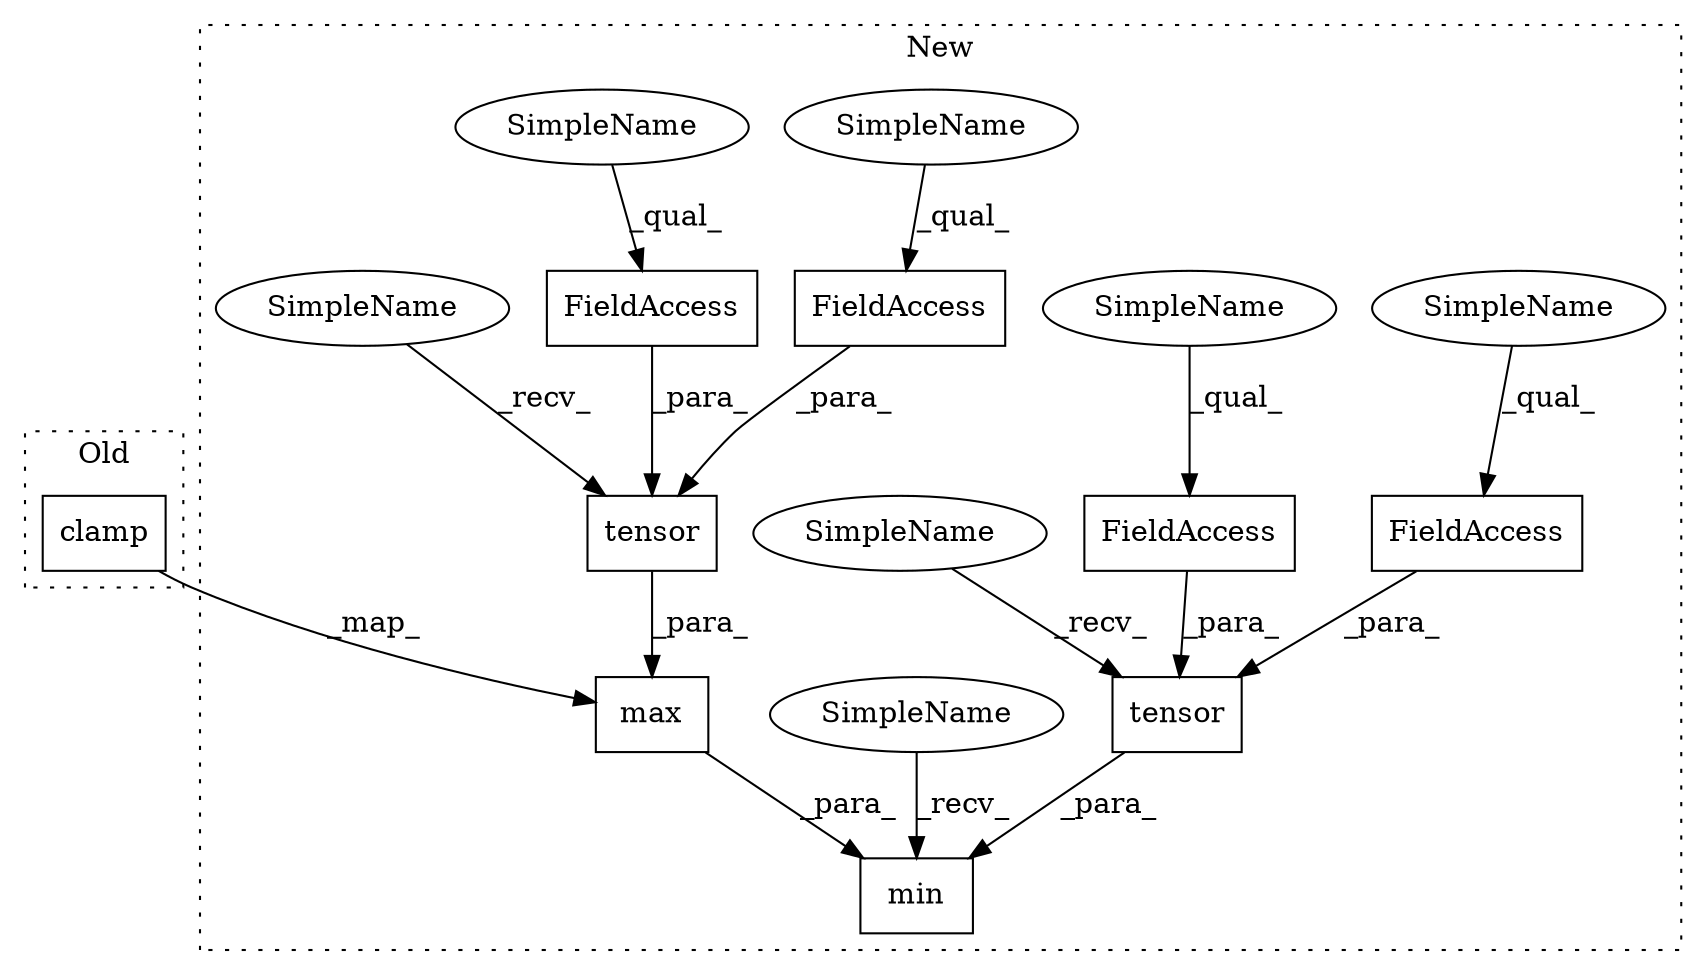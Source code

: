 digraph G {
subgraph cluster0 {
1 [label="clamp" a="32" s="4672,4748" l="6,1" shape="box"];
label = "Old";
style="dotted";
}
subgraph cluster1 {
2 [label="max" a="32" s="4682,4767" l="4,1" shape="box"];
3 [label="tensor" a="32" s="4775,4830" l="7,1" shape="box"];
4 [label="min" a="32" s="4672,4831" l="4,1" shape="box"];
5 [label="FieldAccess" a="22" s="4819" l="11" shape="box"];
6 [label="FieldAccess" a="22" s="4755" l="11" shape="box"];
7 [label="FieldAccess" a="22" s="4741" l="13" shape="box"];
8 [label="FieldAccess" a="22" s="4805" l="13" shape="box"];
9 [label="tensor" a="32" s="4712,4766" l="7,1" shape="box"];
10 [label="SimpleName" a="42" s="4819" l="4" shape="ellipse"];
11 [label="SimpleName" a="42" s="4755" l="4" shape="ellipse"];
12 [label="SimpleName" a="42" s="4769" l="5" shape="ellipse"];
13 [label="SimpleName" a="42" s="4805" l="5" shape="ellipse"];
14 [label="SimpleName" a="42" s="4741" l="5" shape="ellipse"];
15 [label="SimpleName" a="42" s="4666" l="5" shape="ellipse"];
16 [label="SimpleName" a="42" s="4706" l="5" shape="ellipse"];
label = "New";
style="dotted";
}
1 -> 2 [label="_map_"];
2 -> 4 [label="_para_"];
3 -> 4 [label="_para_"];
5 -> 3 [label="_para_"];
6 -> 9 [label="_para_"];
7 -> 9 [label="_para_"];
8 -> 3 [label="_para_"];
9 -> 2 [label="_para_"];
10 -> 5 [label="_qual_"];
11 -> 6 [label="_qual_"];
12 -> 3 [label="_recv_"];
13 -> 8 [label="_qual_"];
14 -> 7 [label="_qual_"];
15 -> 4 [label="_recv_"];
16 -> 9 [label="_recv_"];
}